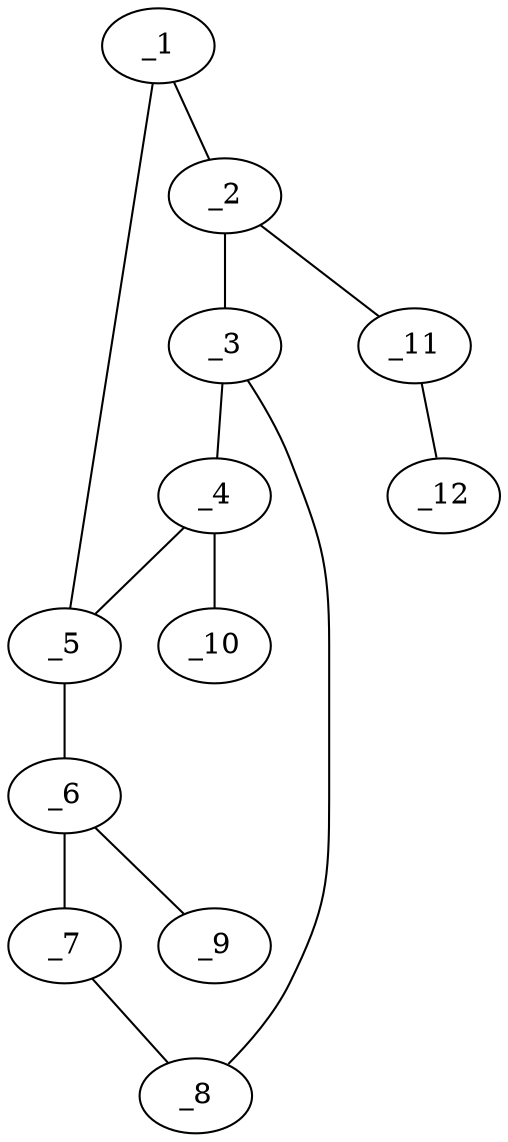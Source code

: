 graph molid657809 {
	_1	 [charge=0,
		chem=1,
		symbol="C  ",
		x="7.1781",
		y="0.0453"];
	_2	 [charge=0,
		chem=1,
		symbol="C  ",
		x="6.9193",
		y="-0.9207"];
	_1 -- _2	 [valence=1];
	_5	 [charge=0,
		chem=1,
		symbol="C  ",
		x="5.3461",
		y="0.8041"];
	_1 -- _5	 [valence=1];
	_3	 [charge=0,
		chem=1,
		symbol="C  ",
		x="5.0873",
		y="-0.1618"];
	_2 -- _3	 [valence=1];
	_11	 [charge=0,
		chem=1,
		symbol="C  ",
		x="7.4193",
		y="-1.7867"];
	_2 -- _11	 [valence=1];
	_4	 [charge=0,
		chem=4,
		symbol="N  ",
		x="4.6095",
		y="1.7867"];
	_3 -- _4	 [valence=1];
	_8	 [charge=0,
		chem=1,
		symbol="C  ",
		x="3.5522",
		y="-1.405"];
	_3 -- _8	 [valence=1];
	_4 -- _5	 [valence=1];
	_10	 [charge=0,
		chem=1,
		symbol="C  ",
		x="4.1095",
		y="2.6527"];
	_4 -- _10	 [valence=1];
	_6	 [charge=0,
		chem=1,
		symbol="C  ",
		x="2.7431",
		y="-0.0037"];
	_5 -- _6	 [valence=1];
	_7	 [charge=0,
		chem=1,
		symbol="C  ",
		x="2.6386",
		y="-0.9983"];
	_6 -- _7	 [valence=1];
	_9	 [charge=0,
		chem=2,
		symbol="O  ",
		x=2,
		y="0.6654"];
	_6 -- _9	 [valence=2];
	_7 -- _8	 [valence=2];
	_12	 [charge=0,
		chem=4,
		symbol="N  ",
		x="7.9193",
		y="-2.6527"];
	_11 -- _12	 [valence=3];
}
